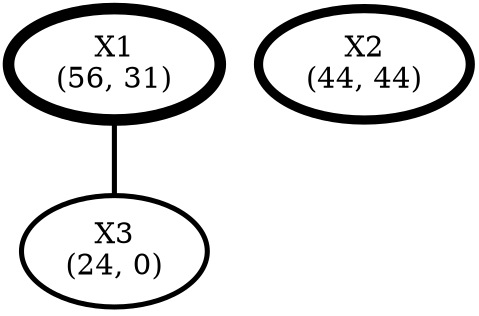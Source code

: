 digraph {
	"X1
(56, 31)" [color=black fillcolor=white fontcolor=black penwidth=5.575888552099592 style=filled]
	"X2
(44, 44)" [color=black fillcolor=white fontcolor=black penwidth=4.424111447900409 style=filled]
	"X3
(24, 0)" [color=black fillcolor=white fontcolor=black penwidth=2.436836640621477 style=filled]
	"X1
(56, 31)" -> "X3
(24, 0)" [color=black dir=none fontcolor=black penwidth=2.436836640621477]
}
